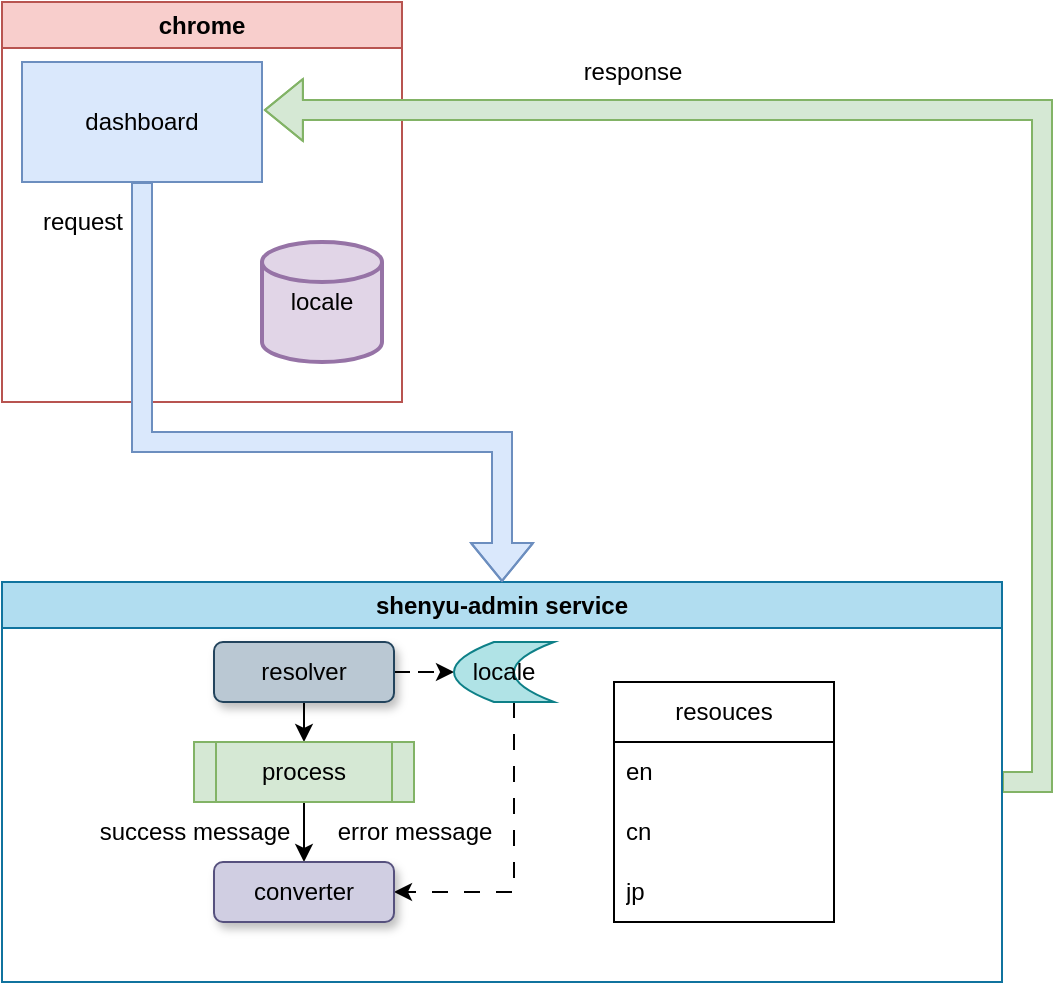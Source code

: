 <mxfile version="21.1.2" type="github">
  <diagram name="第 1 页" id="9EP5WUrMfCNoD3DvNR0A">
    <mxGraphModel dx="954" dy="647" grid="1" gridSize="10" guides="1" tooltips="1" connect="1" arrows="1" fold="1" page="1" pageScale="1" pageWidth="827" pageHeight="1169" math="0" shadow="0">
      <root>
        <mxCell id="0" />
        <mxCell id="1" parent="0" />
        <mxCell id="PbQRr-aG7gShViIj6FRr-2" value="chrome" style="swimlane;whiteSpace=wrap;html=1;fillColor=#f8cecc;strokeColor=#b85450;" parent="1" vertex="1">
          <mxGeometry x="240" y="40" width="200" height="200" as="geometry" />
        </mxCell>
        <mxCell id="PbQRr-aG7gShViIj6FRr-1" value="dashboard" style="rounded=0;whiteSpace=wrap;html=1;fillColor=#dae8fc;strokeColor=#6c8ebf;" parent="PbQRr-aG7gShViIj6FRr-2" vertex="1">
          <mxGeometry x="10" y="30" width="120" height="60" as="geometry" />
        </mxCell>
        <mxCell id="PbQRr-aG7gShViIj6FRr-3" value="locale" style="strokeWidth=2;html=1;shape=mxgraph.flowchart.database;whiteSpace=wrap;fillColor=#e1d5e7;strokeColor=#9673a6;" parent="PbQRr-aG7gShViIj6FRr-2" vertex="1">
          <mxGeometry x="130" y="120" width="60" height="60" as="geometry" />
        </mxCell>
        <mxCell id="PbQRr-aG7gShViIj6FRr-8" style="edgeStyle=orthogonalEdgeStyle;rounded=0;orthogonalLoop=1;jettySize=auto;html=1;entryX=1.008;entryY=0.4;entryDx=0;entryDy=0;entryPerimeter=0;exitX=1;exitY=0.5;exitDx=0;exitDy=0;shape=flexArrow;fillColor=#d5e8d4;strokeColor=#82b366;" parent="1" source="PbQRr-aG7gShViIj6FRr-5" target="PbQRr-aG7gShViIj6FRr-1" edge="1">
          <mxGeometry relative="1" as="geometry">
            <mxPoint x="640" y="160" as="targetPoint" />
          </mxGeometry>
        </mxCell>
        <mxCell id="PbQRr-aG7gShViIj6FRr-5" value="shenyu-admin service" style="swimlane;whiteSpace=wrap;html=1;fillColor=#b1ddf0;strokeColor=#10739e;" parent="1" vertex="1">
          <mxGeometry x="240" y="330" width="500" height="200" as="geometry" />
        </mxCell>
        <mxCell id="PbQRr-aG7gShViIj6FRr-15" style="edgeStyle=orthogonalEdgeStyle;rounded=0;orthogonalLoop=1;jettySize=auto;html=1;exitX=0.5;exitY=1;exitDx=0;exitDy=0;entryX=0.5;entryY=0;entryDx=0;entryDy=0;" parent="PbQRr-aG7gShViIj6FRr-5" source="PbQRr-aG7gShViIj6FRr-10" target="PbQRr-aG7gShViIj6FRr-11" edge="1">
          <mxGeometry relative="1" as="geometry" />
        </mxCell>
        <mxCell id="PbQRr-aG7gShViIj6FRr-18" value="" style="edgeStyle=orthogonalEdgeStyle;rounded=0;orthogonalLoop=1;jettySize=auto;html=1;dashed=1;dashPattern=8 8;" parent="PbQRr-aG7gShViIj6FRr-5" source="PbQRr-aG7gShViIj6FRr-10" target="PbQRr-aG7gShViIj6FRr-12" edge="1">
          <mxGeometry relative="1" as="geometry" />
        </mxCell>
        <mxCell id="PbQRr-aG7gShViIj6FRr-10" value="resolver" style="rounded=1;whiteSpace=wrap;html=1;fillColor=#bac8d3;strokeColor=#23445d;shadow=1;" parent="PbQRr-aG7gShViIj6FRr-5" vertex="1">
          <mxGeometry x="106" y="30" width="90" height="30" as="geometry" />
        </mxCell>
        <mxCell id="PbQRr-aG7gShViIj6FRr-16" style="edgeStyle=orthogonalEdgeStyle;rounded=0;orthogonalLoop=1;jettySize=auto;html=1;entryX=0.5;entryY=0;entryDx=0;entryDy=0;" parent="PbQRr-aG7gShViIj6FRr-5" source="PbQRr-aG7gShViIj6FRr-11" target="PbQRr-aG7gShViIj6FRr-14" edge="1">
          <mxGeometry relative="1" as="geometry" />
        </mxCell>
        <mxCell id="PbQRr-aG7gShViIj6FRr-11" value="process" style="shape=process;whiteSpace=wrap;html=1;backgroundOutline=1;fillColor=#d5e8d4;strokeColor=#82b366;" parent="PbQRr-aG7gShViIj6FRr-5" vertex="1">
          <mxGeometry x="96" y="80" width="110" height="30" as="geometry" />
        </mxCell>
        <mxCell id="PbQRr-aG7gShViIj6FRr-21" style="edgeStyle=orthogonalEdgeStyle;rounded=0;orthogonalLoop=1;jettySize=auto;html=1;entryX=1;entryY=0.5;entryDx=0;entryDy=0;dashed=1;dashPattern=8 8;" parent="PbQRr-aG7gShViIj6FRr-5" source="PbQRr-aG7gShViIj6FRr-12" target="PbQRr-aG7gShViIj6FRr-14" edge="1">
          <mxGeometry relative="1" as="geometry">
            <Array as="points">
              <mxPoint x="256" y="155" />
            </Array>
          </mxGeometry>
        </mxCell>
        <mxCell id="PbQRr-aG7gShViIj6FRr-12" value="locale" style="shape=dataStorage;whiteSpace=wrap;html=1;fixedSize=1;fillColor=#b0e3e6;strokeColor=#0e8088;" parent="PbQRr-aG7gShViIj6FRr-5" vertex="1">
          <mxGeometry x="226" y="30" width="50" height="30" as="geometry" />
        </mxCell>
        <mxCell id="PbQRr-aG7gShViIj6FRr-14" value="converter" style="rounded=1;whiteSpace=wrap;html=1;fillColor=#d0cee2;strokeColor=#56517e;shadow=1;" parent="PbQRr-aG7gShViIj6FRr-5" vertex="1">
          <mxGeometry x="106" y="140" width="90" height="30" as="geometry" />
        </mxCell>
        <mxCell id="PbQRr-aG7gShViIj6FRr-22" value="resouces" style="swimlane;fontStyle=0;childLayout=stackLayout;horizontal=1;startSize=30;horizontalStack=0;resizeParent=1;resizeParentMax=0;resizeLast=0;collapsible=1;marginBottom=0;whiteSpace=wrap;html=1;" parent="PbQRr-aG7gShViIj6FRr-5" vertex="1">
          <mxGeometry x="306" y="50" width="110" height="120" as="geometry" />
        </mxCell>
        <mxCell id="PbQRr-aG7gShViIj6FRr-23" value="en" style="text;strokeColor=none;fillColor=none;align=left;verticalAlign=middle;spacingLeft=4;spacingRight=4;overflow=hidden;points=[[0,0.5],[1,0.5]];portConstraint=eastwest;rotatable=0;whiteSpace=wrap;html=1;" parent="PbQRr-aG7gShViIj6FRr-22" vertex="1">
          <mxGeometry y="30" width="110" height="30" as="geometry" />
        </mxCell>
        <mxCell id="PbQRr-aG7gShViIj6FRr-24" value="cn" style="text;strokeColor=none;fillColor=none;align=left;verticalAlign=middle;spacingLeft=4;spacingRight=4;overflow=hidden;points=[[0,0.5],[1,0.5]];portConstraint=eastwest;rotatable=0;whiteSpace=wrap;html=1;" parent="PbQRr-aG7gShViIj6FRr-22" vertex="1">
          <mxGeometry y="60" width="110" height="30" as="geometry" />
        </mxCell>
        <mxCell id="PbQRr-aG7gShViIj6FRr-25" value="jp" style="text;strokeColor=none;fillColor=none;align=left;verticalAlign=middle;spacingLeft=4;spacingRight=4;overflow=hidden;points=[[0,0.5],[1,0.5]];portConstraint=eastwest;rotatable=0;whiteSpace=wrap;html=1;" parent="PbQRr-aG7gShViIj6FRr-22" vertex="1">
          <mxGeometry y="90" width="110" height="30" as="geometry" />
        </mxCell>
        <mxCell id="hdptFMO0j1iE_f0lNOie-1" value="success message" style="text;html=1;align=center;verticalAlign=middle;resizable=0;points=[];autosize=1;strokeColor=none;fillColor=none;" vertex="1" parent="PbQRr-aG7gShViIj6FRr-5">
          <mxGeometry x="36" y="110" width="120" height="30" as="geometry" />
        </mxCell>
        <mxCell id="hdptFMO0j1iE_f0lNOie-2" value="error message" style="text;html=1;align=center;verticalAlign=middle;resizable=0;points=[];autosize=1;strokeColor=none;fillColor=none;" vertex="1" parent="PbQRr-aG7gShViIj6FRr-5">
          <mxGeometry x="156" y="110" width="100" height="30" as="geometry" />
        </mxCell>
        <mxCell id="PbQRr-aG7gShViIj6FRr-4" style="edgeStyle=orthogonalEdgeStyle;rounded=0;orthogonalLoop=1;jettySize=auto;html=1;shape=flexArrow;fillColor=#dae8fc;strokeColor=#6c8ebf;" parent="1" source="PbQRr-aG7gShViIj6FRr-1" target="PbQRr-aG7gShViIj6FRr-5" edge="1">
          <mxGeometry relative="1" as="geometry">
            <mxPoint x="310" y="320" as="targetPoint" />
            <Array as="points">
              <mxPoint x="310" y="260" />
              <mxPoint x="490" y="260" />
            </Array>
          </mxGeometry>
        </mxCell>
        <mxCell id="PbQRr-aG7gShViIj6FRr-6" value="request" style="text;html=1;align=center;verticalAlign=middle;resizable=0;points=[];autosize=1;strokeColor=none;fillColor=none;" parent="1" vertex="1">
          <mxGeometry x="250" y="135" width="60" height="30" as="geometry" />
        </mxCell>
        <mxCell id="PbQRr-aG7gShViIj6FRr-9" value="response" style="text;html=1;align=center;verticalAlign=middle;resizable=0;points=[];autosize=1;strokeColor=none;fillColor=none;" parent="1" vertex="1">
          <mxGeometry x="520" y="60" width="70" height="30" as="geometry" />
        </mxCell>
      </root>
    </mxGraphModel>
  </diagram>
</mxfile>

